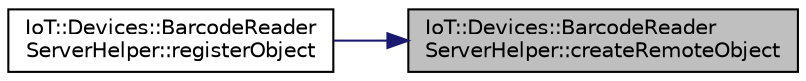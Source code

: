digraph "IoT::Devices::BarcodeReaderServerHelper::createRemoteObject"
{
 // LATEX_PDF_SIZE
  edge [fontname="Helvetica",fontsize="10",labelfontname="Helvetica",labelfontsize="10"];
  node [fontname="Helvetica",fontsize="10",shape=record];
  rankdir="RL";
  Node1 [label="IoT::Devices::BarcodeReader\lServerHelper::createRemoteObject",height=0.2,width=0.4,color="black", fillcolor="grey75", style="filled", fontcolor="black",tooltip="Destroys the BarcodeReaderServerHelper."];
  Node1 -> Node2 [dir="back",color="midnightblue",fontsize="10",style="solid",fontname="Helvetica"];
  Node2 [label="IoT::Devices::BarcodeReader\lServerHelper::registerObject",height=0.2,width=0.4,color="black", fillcolor="white", style="filled",URL="$classIoT_1_1Devices_1_1BarcodeReaderServerHelper.html#a4a090ecd62cdd968d9aca0ccfe185a46",tooltip=" "];
}
